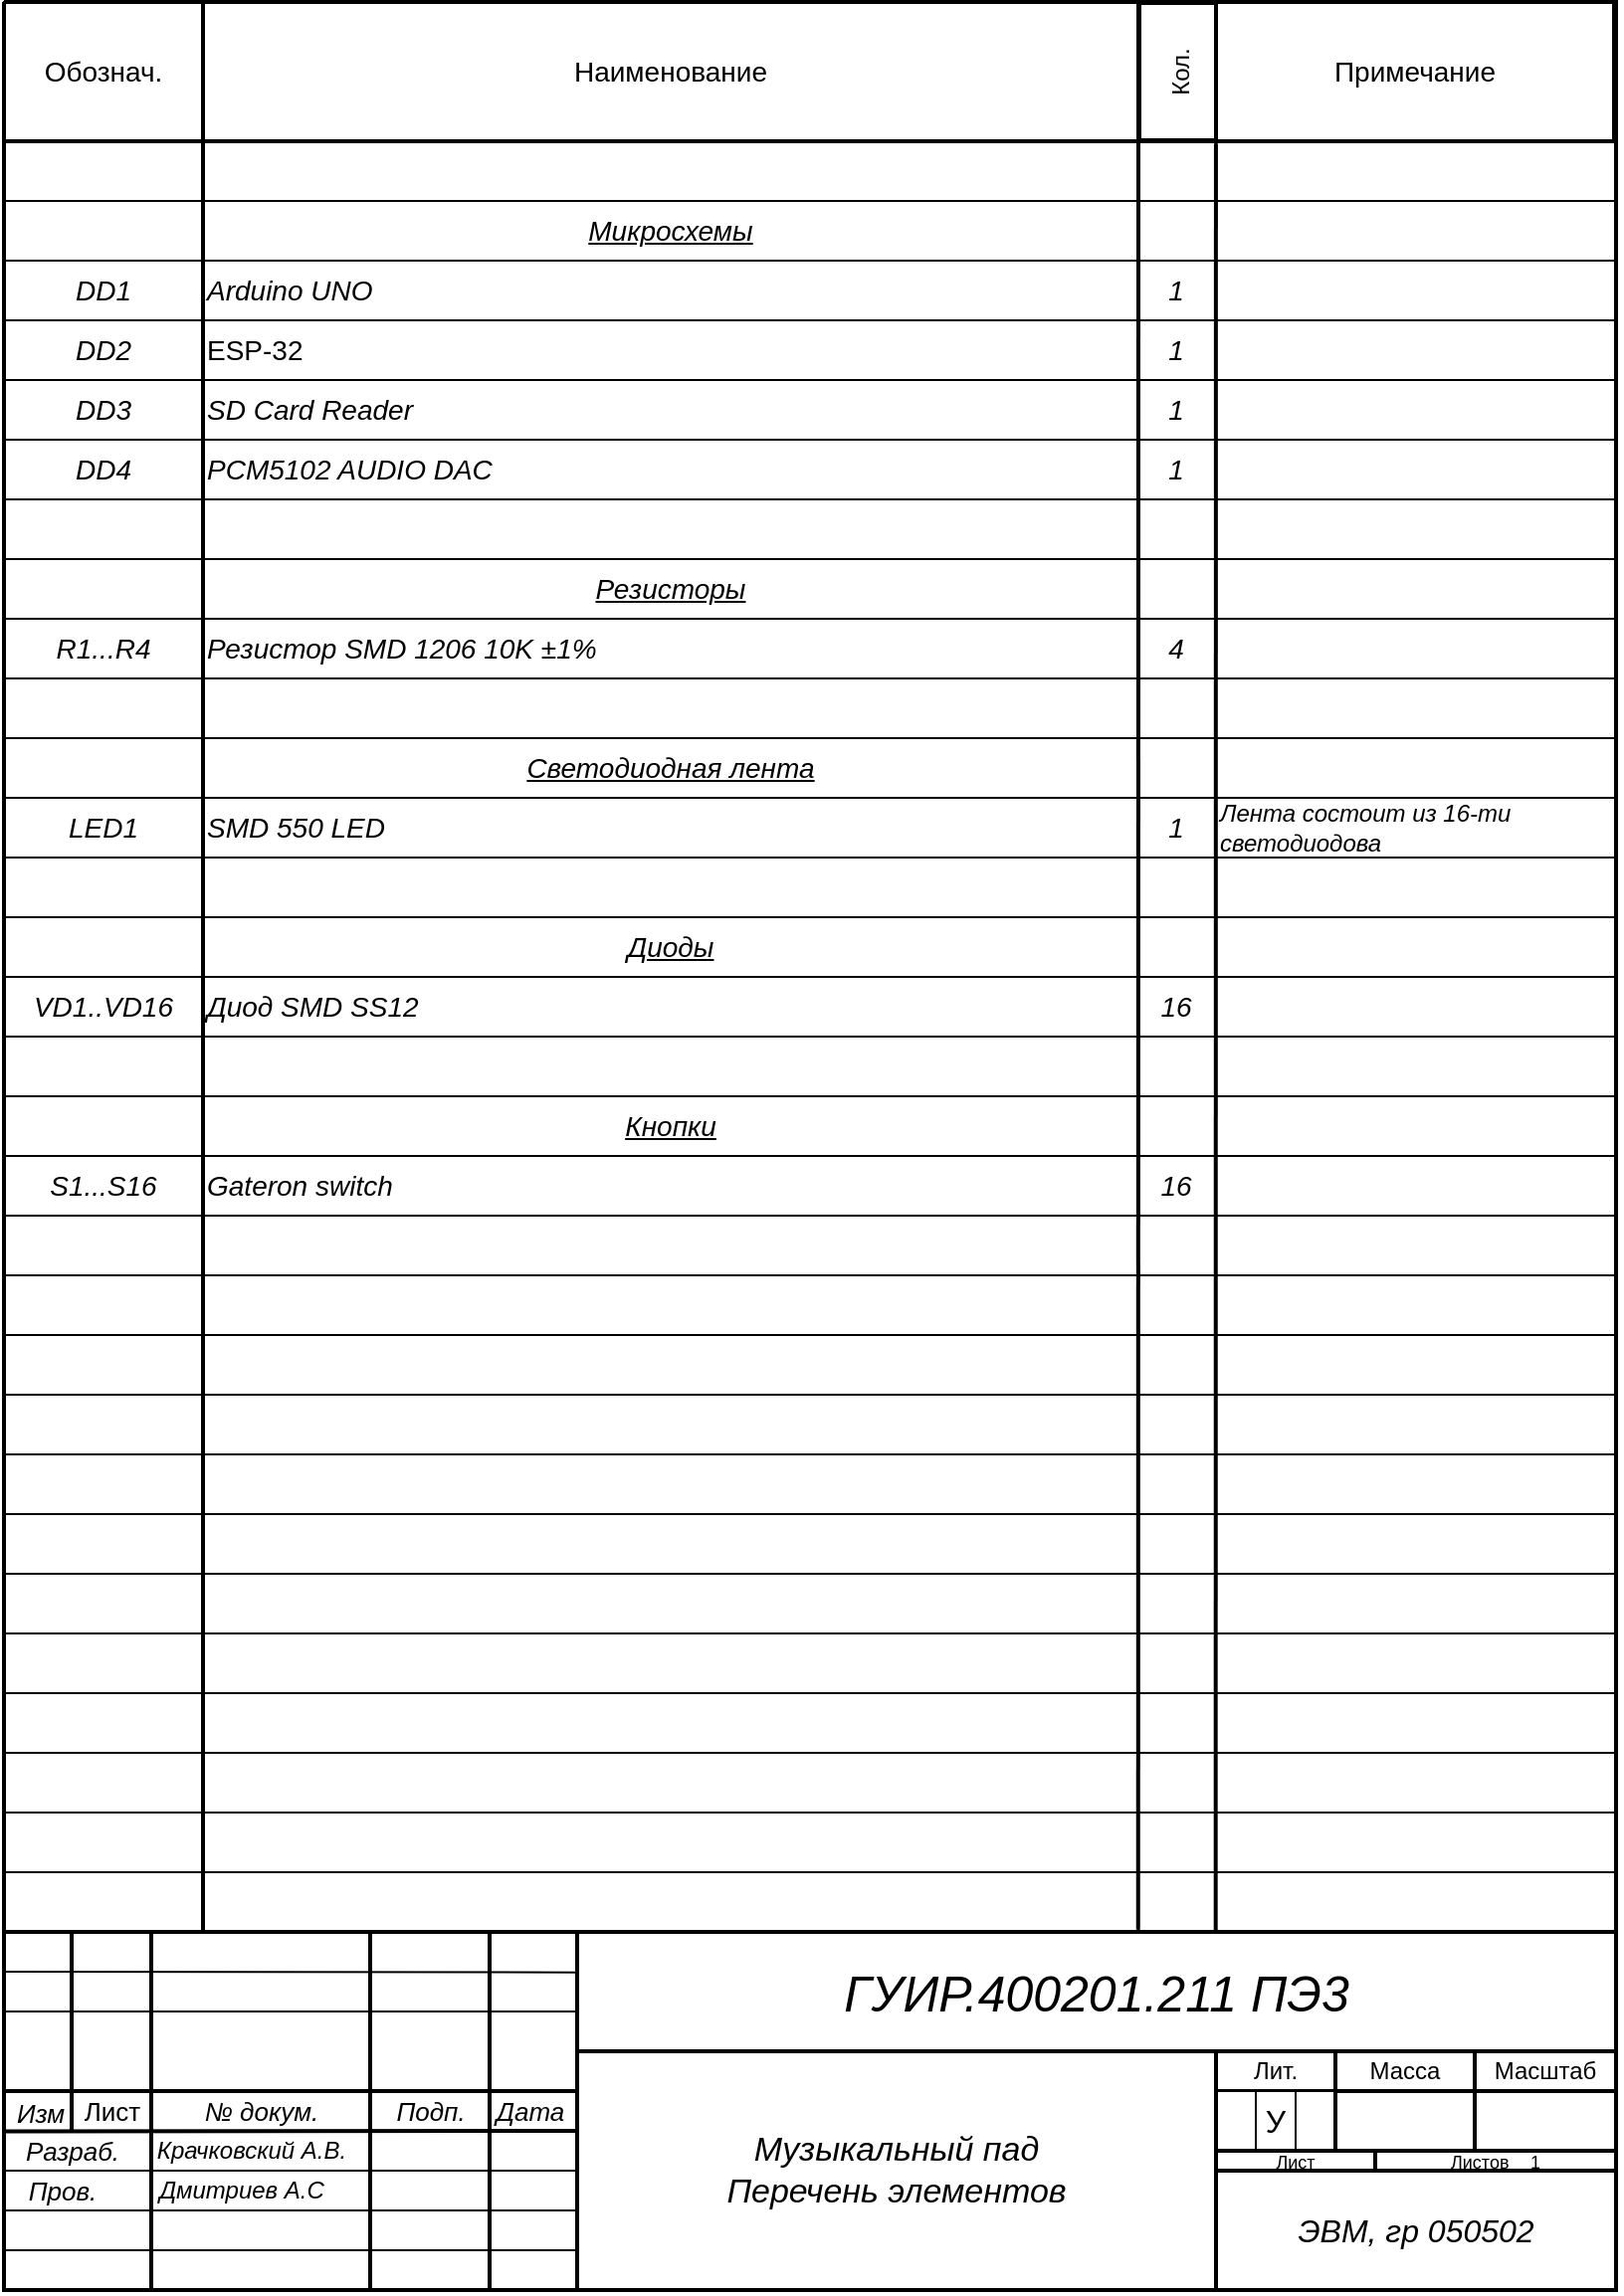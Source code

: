 <mxfile version="20.3.0" type="device"><diagram id="4IPfK4ljeDuVF1AkYcaU" name="Page-1"><mxGraphModel dx="981" dy="624" grid="1" gridSize="10" guides="1" tooltips="1" connect="1" arrows="1" fold="1" page="1" pageScale="1" pageWidth="827" pageHeight="1169" math="0" shadow="0"><root><mxCell id="0"/><mxCell id="1" parent="0"/><mxCell id="5FfaKmBfIs7Z0b6nnjuO-111" value="" style="rounded=0;whiteSpace=wrap;html=1;strokeWidth=1;" parent="1" vertex="1"><mxGeometry x="619" y="80" width="201" height="30" as="geometry"/></mxCell><mxCell id="5FfaKmBfIs7Z0b6nnjuO-112" value="" style="rounded=0;whiteSpace=wrap;html=1;strokeWidth=1;" parent="1" vertex="1"><mxGeometry x="619" y="110" width="201" height="30" as="geometry"/></mxCell><mxCell id="5FfaKmBfIs7Z0b6nnjuO-113" value="" style="rounded=0;whiteSpace=wrap;html=1;strokeWidth=1;" parent="1" vertex="1"><mxGeometry x="619" y="140" width="201" height="30" as="geometry"/></mxCell><mxCell id="5FfaKmBfIs7Z0b6nnjuO-114" value="" style="rounded=0;whiteSpace=wrap;html=1;strokeWidth=1;" parent="1" vertex="1"><mxGeometry x="619" y="170" width="201" height="30" as="geometry"/></mxCell><mxCell id="5FfaKmBfIs7Z0b6nnjuO-115" value="" style="rounded=0;whiteSpace=wrap;html=1;strokeWidth=1;" parent="1" vertex="1"><mxGeometry x="619" y="200" width="201" height="30" as="geometry"/></mxCell><mxCell id="5FfaKmBfIs7Z0b6nnjuO-116" value="" style="rounded=0;whiteSpace=wrap;html=1;strokeWidth=1;" parent="1" vertex="1"><mxGeometry x="619" y="230" width="201" height="30" as="geometry"/></mxCell><mxCell id="5FfaKmBfIs7Z0b6nnjuO-117" value="" style="rounded=0;whiteSpace=wrap;html=1;strokeWidth=1;" parent="1" vertex="1"><mxGeometry x="619" y="260" width="201" height="30" as="geometry"/></mxCell><mxCell id="5FfaKmBfIs7Z0b6nnjuO-118" value="" style="rounded=0;whiteSpace=wrap;html=1;strokeWidth=1;" parent="1" vertex="1"><mxGeometry x="619" y="290" width="201" height="30" as="geometry"/></mxCell><mxCell id="5FfaKmBfIs7Z0b6nnjuO-119" value="" style="rounded=0;whiteSpace=wrap;html=1;strokeWidth=1;" parent="1" vertex="1"><mxGeometry x="619" y="320" width="201" height="30" as="geometry"/></mxCell><mxCell id="5FfaKmBfIs7Z0b6nnjuO-120" value="" style="rounded=0;whiteSpace=wrap;html=1;strokeWidth=1;" parent="1" vertex="1"><mxGeometry x="619" y="350" width="201" height="30" as="geometry"/></mxCell><mxCell id="5FfaKmBfIs7Z0b6nnjuO-121" value="" style="rounded=0;whiteSpace=wrap;html=1;strokeWidth=1;" parent="1" vertex="1"><mxGeometry x="619" y="380" width="201" height="30" as="geometry"/></mxCell><mxCell id="5FfaKmBfIs7Z0b6nnjuO-122" value="&lt;i&gt;Лента состоит из 16-ти светодиодова&lt;/i&gt;" style="rounded=0;whiteSpace=wrap;html=1;strokeWidth=1;align=left;" parent="1" vertex="1"><mxGeometry x="619" y="410" width="201" height="30" as="geometry"/></mxCell><mxCell id="5FfaKmBfIs7Z0b6nnjuO-123" value="" style="rounded=0;whiteSpace=wrap;html=1;strokeWidth=1;" parent="1" vertex="1"><mxGeometry x="619" y="440" width="201" height="30" as="geometry"/></mxCell><mxCell id="5FfaKmBfIs7Z0b6nnjuO-124" value="" style="rounded=0;whiteSpace=wrap;html=1;strokeWidth=1;" parent="1" vertex="1"><mxGeometry x="619" y="470" width="201" height="30" as="geometry"/></mxCell><mxCell id="5FfaKmBfIs7Z0b6nnjuO-125" value="" style="rounded=0;whiteSpace=wrap;html=1;strokeWidth=1;align=left;" parent="1" vertex="1"><mxGeometry x="619" y="500" width="201" height="30" as="geometry"/></mxCell><mxCell id="5FfaKmBfIs7Z0b6nnjuO-126" value="" style="rounded=0;whiteSpace=wrap;html=1;strokeWidth=1;" parent="1" vertex="1"><mxGeometry x="619" y="530" width="201" height="30" as="geometry"/></mxCell><mxCell id="5FfaKmBfIs7Z0b6nnjuO-127" value="" style="rounded=0;whiteSpace=wrap;html=1;strokeWidth=1;" parent="1" vertex="1"><mxGeometry x="619" y="560" width="201" height="30" as="geometry"/></mxCell><mxCell id="5FfaKmBfIs7Z0b6nnjuO-128" value="" style="rounded=0;whiteSpace=wrap;html=1;strokeWidth=1;" parent="1" vertex="1"><mxGeometry x="619" y="590" width="201" height="30" as="geometry"/></mxCell><mxCell id="5FfaKmBfIs7Z0b6nnjuO-129" value="" style="rounded=0;whiteSpace=wrap;html=1;strokeWidth=1;" parent="1" vertex="1"><mxGeometry x="619" y="620" width="201" height="30" as="geometry"/></mxCell><mxCell id="5FfaKmBfIs7Z0b6nnjuO-130" value="" style="rounded=0;whiteSpace=wrap;html=1;strokeWidth=1;" parent="1" vertex="1"><mxGeometry x="619" y="650" width="201" height="30" as="geometry"/></mxCell><mxCell id="5FfaKmBfIs7Z0b6nnjuO-131" value="" style="rounded=0;whiteSpace=wrap;html=1;strokeWidth=1;" parent="1" vertex="1"><mxGeometry x="619" y="680" width="201" height="30" as="geometry"/></mxCell><mxCell id="5FfaKmBfIs7Z0b6nnjuO-132" value="" style="rounded=0;whiteSpace=wrap;html=1;strokeWidth=1;" parent="1" vertex="1"><mxGeometry x="619" y="710" width="201" height="30" as="geometry"/></mxCell><mxCell id="5FfaKmBfIs7Z0b6nnjuO-133" value="" style="rounded=0;whiteSpace=wrap;html=1;strokeWidth=1;" parent="1" vertex="1"><mxGeometry x="619" y="740" width="201" height="30" as="geometry"/></mxCell><mxCell id="5FfaKmBfIs7Z0b6nnjuO-134" value="" style="rounded=0;whiteSpace=wrap;html=1;strokeWidth=1;" parent="1" vertex="1"><mxGeometry x="619" y="770" width="201" height="30" as="geometry"/></mxCell><mxCell id="5FfaKmBfIs7Z0b6nnjuO-135" value="" style="rounded=0;whiteSpace=wrap;html=1;strokeWidth=1;" parent="1" vertex="1"><mxGeometry x="619" y="800" width="201" height="30" as="geometry"/></mxCell><mxCell id="5FfaKmBfIs7Z0b6nnjuO-136" value="" style="rounded=0;whiteSpace=wrap;html=1;strokeWidth=1;" parent="1" vertex="1"><mxGeometry x="619" y="830" width="201" height="30" as="geometry"/></mxCell><mxCell id="5FfaKmBfIs7Z0b6nnjuO-137" value="" style="rounded=0;whiteSpace=wrap;html=1;strokeWidth=1;" parent="1" vertex="1"><mxGeometry x="619" y="860" width="201" height="30" as="geometry"/></mxCell><mxCell id="5FfaKmBfIs7Z0b6nnjuO-138" value="" style="rounded=0;whiteSpace=wrap;html=1;strokeWidth=1;" parent="1" vertex="1"><mxGeometry x="619" y="890" width="201" height="30" as="geometry"/></mxCell><mxCell id="5FfaKmBfIs7Z0b6nnjuO-139" value="" style="rounded=0;whiteSpace=wrap;html=1;strokeWidth=1;" parent="1" vertex="1"><mxGeometry x="619" y="920" width="201" height="30" as="geometry"/></mxCell><mxCell id="5FfaKmBfIs7Z0b6nnjuO-140" value="" style="rounded=0;whiteSpace=wrap;html=1;strokeWidth=1;" parent="1" vertex="1"><mxGeometry x="619" y="950" width="201" height="30" as="geometry"/></mxCell><mxCell id="5FfaKmBfIs7Z0b6nnjuO-85" value="" style="rounded=0;whiteSpace=wrap;html=1;strokeWidth=1;" parent="1" vertex="1"><mxGeometry x="579" y="290" width="40" height="30" as="geometry"/></mxCell><mxCell id="5FfaKmBfIs7Z0b6nnjuO-86" value="" style="rounded=0;whiteSpace=wrap;html=1;strokeWidth=1;" parent="1" vertex="1"><mxGeometry x="579" y="260" width="40" height="30" as="geometry"/></mxCell><mxCell id="5FfaKmBfIs7Z0b6nnjuO-87" value="&lt;font style=&quot;font-size: 14px;&quot;&gt;&lt;i&gt;1&lt;/i&gt;&lt;/font&gt;" style="rounded=0;whiteSpace=wrap;html=1;strokeWidth=1;" parent="1" vertex="1"><mxGeometry x="579" y="230" width="40" height="30" as="geometry"/></mxCell><mxCell id="5FfaKmBfIs7Z0b6nnjuO-88" value="&lt;font style=&quot;font-size: 14px;&quot;&gt;&lt;i&gt;1&lt;/i&gt;&lt;/font&gt;" style="rounded=0;whiteSpace=wrap;html=1;strokeWidth=1;" parent="1" vertex="1"><mxGeometry x="579" y="200" width="40" height="30" as="geometry"/></mxCell><mxCell id="5FfaKmBfIs7Z0b6nnjuO-89" value="&lt;font style=&quot;font-size: 14px;&quot;&gt;&lt;i&gt;1&lt;/i&gt;&lt;/font&gt;" style="rounded=0;whiteSpace=wrap;html=1;strokeWidth=1;" parent="1" vertex="1"><mxGeometry x="579" y="410" width="40" height="30" as="geometry"/></mxCell><mxCell id="5FfaKmBfIs7Z0b6nnjuO-90" value="" style="rounded=0;whiteSpace=wrap;html=1;strokeWidth=1;" parent="1" vertex="1"><mxGeometry x="579" y="380" width="40" height="30" as="geometry"/></mxCell><mxCell id="5FfaKmBfIs7Z0b6nnjuO-91" value="" style="rounded=0;whiteSpace=wrap;html=1;strokeWidth=1;" parent="1" vertex="1"><mxGeometry x="579" y="350" width="40" height="30" as="geometry"/></mxCell><mxCell id="5FfaKmBfIs7Z0b6nnjuO-92" value="&lt;font style=&quot;font-size: 14px;&quot;&gt;&lt;i&gt;4&lt;/i&gt;&lt;/font&gt;" style="rounded=0;whiteSpace=wrap;html=1;strokeWidth=1;" parent="1" vertex="1"><mxGeometry x="579" y="320" width="40" height="30" as="geometry"/></mxCell><mxCell id="5FfaKmBfIs7Z0b6nnjuO-93" value="" style="rounded=0;whiteSpace=wrap;html=1;strokeWidth=1;" parent="1" vertex="1"><mxGeometry x="579" y="530" width="40" height="30" as="geometry"/></mxCell><mxCell id="5FfaKmBfIs7Z0b6nnjuO-94" value="&lt;font style=&quot;font-size: 14px;&quot;&gt;&lt;i&gt;16&lt;/i&gt;&lt;/font&gt;" style="rounded=0;whiteSpace=wrap;html=1;strokeWidth=1;" parent="1" vertex="1"><mxGeometry x="579" y="500" width="40" height="30" as="geometry"/></mxCell><mxCell id="5FfaKmBfIs7Z0b6nnjuO-95" value="" style="rounded=0;whiteSpace=wrap;html=1;strokeWidth=1;" parent="1" vertex="1"><mxGeometry x="579" y="470" width="40" height="30" as="geometry"/></mxCell><mxCell id="5FfaKmBfIs7Z0b6nnjuO-96" value="" style="rounded=0;whiteSpace=wrap;html=1;strokeWidth=1;" parent="1" vertex="1"><mxGeometry x="579" y="440" width="40" height="30" as="geometry"/></mxCell><mxCell id="5FfaKmBfIs7Z0b6nnjuO-97" value="" style="rounded=0;whiteSpace=wrap;html=1;strokeWidth=1;" parent="1" vertex="1"><mxGeometry x="579" y="650" width="40" height="30" as="geometry"/></mxCell><mxCell id="5FfaKmBfIs7Z0b6nnjuO-98" value="" style="rounded=0;whiteSpace=wrap;html=1;strokeWidth=1;" parent="1" vertex="1"><mxGeometry x="579" y="620" width="40" height="30" as="geometry"/></mxCell><mxCell id="5FfaKmBfIs7Z0b6nnjuO-99" value="&lt;font style=&quot;font-size: 14px;&quot;&gt;&lt;i&gt;16&lt;/i&gt;&lt;/font&gt;" style="rounded=0;whiteSpace=wrap;html=1;strokeWidth=1;" parent="1" vertex="1"><mxGeometry x="579" y="590" width="40" height="30" as="geometry"/></mxCell><mxCell id="5FfaKmBfIs7Z0b6nnjuO-100" value="" style="rounded=0;whiteSpace=wrap;html=1;strokeWidth=1;" parent="1" vertex="1"><mxGeometry x="579" y="560" width="40" height="30" as="geometry"/></mxCell><mxCell id="5FfaKmBfIs7Z0b6nnjuO-101" value="" style="rounded=0;whiteSpace=wrap;html=1;strokeWidth=1;" parent="1" vertex="1"><mxGeometry x="579" y="710" width="40" height="30" as="geometry"/></mxCell><mxCell id="5FfaKmBfIs7Z0b6nnjuO-102" value="" style="rounded=0;whiteSpace=wrap;html=1;strokeWidth=1;" parent="1" vertex="1"><mxGeometry x="579" y="680" width="40" height="30" as="geometry"/></mxCell><mxCell id="5FfaKmBfIs7Z0b6nnjuO-103" value="" style="rounded=0;whiteSpace=wrap;html=1;strokeWidth=1;" parent="1" vertex="1"><mxGeometry x="579" y="830" width="40" height="30" as="geometry"/></mxCell><mxCell id="5FfaKmBfIs7Z0b6nnjuO-104" value="" style="rounded=0;whiteSpace=wrap;html=1;strokeWidth=1;" parent="1" vertex="1"><mxGeometry x="579" y="800" width="40" height="30" as="geometry"/></mxCell><mxCell id="5FfaKmBfIs7Z0b6nnjuO-105" value="" style="rounded=0;whiteSpace=wrap;html=1;strokeWidth=1;" parent="1" vertex="1"><mxGeometry x="579" y="770" width="40" height="30" as="geometry"/></mxCell><mxCell id="5FfaKmBfIs7Z0b6nnjuO-106" value="" style="rounded=0;whiteSpace=wrap;html=1;strokeWidth=1;" parent="1" vertex="1"><mxGeometry x="579" y="740" width="40" height="30" as="geometry"/></mxCell><mxCell id="5FfaKmBfIs7Z0b6nnjuO-107" value="" style="rounded=0;whiteSpace=wrap;html=1;strokeWidth=1;" parent="1" vertex="1"><mxGeometry x="579" y="920" width="40" height="30" as="geometry"/></mxCell><mxCell id="5FfaKmBfIs7Z0b6nnjuO-108" value="" style="rounded=0;whiteSpace=wrap;html=1;strokeWidth=1;" parent="1" vertex="1"><mxGeometry x="579" y="890" width="40" height="30" as="geometry"/></mxCell><mxCell id="5FfaKmBfIs7Z0b6nnjuO-109" value="" style="rounded=0;whiteSpace=wrap;html=1;strokeWidth=1;" parent="1" vertex="1"><mxGeometry x="579" y="860" width="40" height="30" as="geometry"/></mxCell><mxCell id="5FfaKmBfIs7Z0b6nnjuO-110" value="" style="rounded=0;whiteSpace=wrap;html=1;strokeWidth=1;" parent="1" vertex="1"><mxGeometry x="579" y="950" width="40" height="30" as="geometry"/></mxCell><mxCell id="5FfaKmBfIs7Z0b6nnjuO-83" value="&lt;font style=&quot;font-size: 14px;&quot;&gt;&lt;i&gt;1&lt;/i&gt;&lt;/font&gt;" style="rounded=0;whiteSpace=wrap;html=1;strokeWidth=1;" parent="1" vertex="1"><mxGeometry x="579" y="170" width="40" height="30" as="geometry"/></mxCell><mxCell id="5FfaKmBfIs7Z0b6nnjuO-84" value="&lt;font style=&quot;font-size: 14px;&quot;&gt;&lt;i&gt;1&lt;/i&gt;&lt;/font&gt;" style="rounded=0;whiteSpace=wrap;html=1;strokeWidth=1;" parent="1" vertex="1"><mxGeometry x="579" y="140" width="40" height="30" as="geometry"/></mxCell><mxCell id="5FfaKmBfIs7Z0b6nnjuO-82" value="" style="rounded=0;whiteSpace=wrap;html=1;strokeWidth=1;" parent="1" vertex="1"><mxGeometry x="579" y="110" width="40" height="30" as="geometry"/></mxCell><mxCell id="5FfaKmBfIs7Z0b6nnjuO-81" value="" style="rounded=0;whiteSpace=wrap;html=1;strokeWidth=1;" parent="1" vertex="1"><mxGeometry x="579" y="80" width="40" height="30" as="geometry"/></mxCell><mxCell id="5FfaKmBfIs7Z0b6nnjuO-39" value="" style="rounded=0;whiteSpace=wrap;html=1;strokeWidth=1;" parent="1" vertex="1"><mxGeometry x="110" y="80" width="470" height="30" as="geometry"/></mxCell><mxCell id="5FfaKmBfIs7Z0b6nnjuO-40" value="&lt;i&gt;&lt;font style=&quot;font-size: 14px;&quot;&gt;&lt;u style=&quot;&quot;&gt;Микросхемы&lt;/u&gt;&lt;/font&gt;&lt;/i&gt;" style="rounded=0;whiteSpace=wrap;html=1;strokeWidth=1;" parent="1" vertex="1"><mxGeometry x="110" y="110" width="470" height="30" as="geometry"/></mxCell><mxCell id="5FfaKmBfIs7Z0b6nnjuO-41" value="&lt;font style=&quot;font-size: 14px;&quot;&gt;&lt;i&gt;Arduino UNO&lt;/i&gt;&lt;/font&gt;" style="rounded=0;whiteSpace=wrap;html=1;strokeWidth=1;align=left;" parent="1" vertex="1"><mxGeometry x="110" y="140" width="470" height="30" as="geometry"/></mxCell><mxCell id="5FfaKmBfIs7Z0b6nnjuO-42" value="&lt;font style=&quot;font-size: 14px;&quot;&gt;ESP-32&lt;/font&gt;" style="rounded=0;whiteSpace=wrap;html=1;strokeWidth=1;align=left;" parent="1" vertex="1"><mxGeometry x="110" y="170" width="470" height="30" as="geometry"/></mxCell><mxCell id="5FfaKmBfIs7Z0b6nnjuO-43" value="&lt;font style=&quot;font-size: 14px;&quot;&gt;&lt;i&gt;SD Card Reader&lt;/i&gt;&lt;/font&gt;" style="rounded=0;whiteSpace=wrap;html=1;strokeWidth=1;align=left;" parent="1" vertex="1"><mxGeometry x="110" y="200" width="470" height="30" as="geometry"/></mxCell><mxCell id="5FfaKmBfIs7Z0b6nnjuO-44" value="&lt;font style=&quot;font-size: 14px;&quot;&gt;&lt;i&gt;PCM5102 AUDIO DAC&lt;/i&gt;&lt;/font&gt;" style="rounded=0;whiteSpace=wrap;html=1;strokeWidth=1;align=left;" parent="1" vertex="1"><mxGeometry x="110" y="230" width="470" height="30" as="geometry"/></mxCell><mxCell id="5FfaKmBfIs7Z0b6nnjuO-45" value="" style="rounded=0;whiteSpace=wrap;html=1;strokeWidth=1;" parent="1" vertex="1"><mxGeometry x="110" y="260" width="470" height="30" as="geometry"/></mxCell><mxCell id="5FfaKmBfIs7Z0b6nnjuO-46" value="&lt;font style=&quot;font-size: 14px;&quot;&gt;&lt;u&gt;&lt;i&gt;Резисторы&lt;/i&gt;&lt;/u&gt;&lt;/font&gt;" style="rounded=0;whiteSpace=wrap;html=1;strokeWidth=1;" parent="1" vertex="1"><mxGeometry x="110" y="290" width="470" height="30" as="geometry"/></mxCell><mxCell id="5FfaKmBfIs7Z0b6nnjuO-47" value="&lt;font style=&quot;font-size: 14px;&quot;&gt;&lt;i&gt;Резистор SMD 1206 10K ±1%&lt;/i&gt;&lt;/font&gt;" style="rounded=0;whiteSpace=wrap;html=1;strokeWidth=1;align=left;" parent="1" vertex="1"><mxGeometry x="110" y="320" width="470" height="30" as="geometry"/></mxCell><mxCell id="5FfaKmBfIs7Z0b6nnjuO-48" value="" style="rounded=0;whiteSpace=wrap;html=1;strokeWidth=1;" parent="1" vertex="1"><mxGeometry x="110" y="350" width="470" height="30" as="geometry"/></mxCell><mxCell id="5FfaKmBfIs7Z0b6nnjuO-49" value="&lt;font style=&quot;font-size: 14px;&quot;&gt;&lt;u&gt;&lt;i&gt;Светодиодная лента&lt;/i&gt;&lt;/u&gt;&lt;/font&gt;" style="rounded=0;whiteSpace=wrap;html=1;strokeWidth=1;" parent="1" vertex="1"><mxGeometry x="110" y="380" width="470" height="30" as="geometry"/></mxCell><mxCell id="5FfaKmBfIs7Z0b6nnjuO-50" value="&lt;span style=&quot;font-size: 14px;&quot;&gt;&lt;i&gt;SMD 550 LED&lt;/i&gt;&lt;/span&gt;" style="rounded=0;whiteSpace=wrap;html=1;strokeWidth=1;align=left;" parent="1" vertex="1"><mxGeometry x="110" y="410" width="470" height="30" as="geometry"/></mxCell><mxCell id="5FfaKmBfIs7Z0b6nnjuO-51" value="" style="rounded=0;whiteSpace=wrap;html=1;strokeWidth=1;" parent="1" vertex="1"><mxGeometry x="110" y="440" width="470" height="30" as="geometry"/></mxCell><mxCell id="5FfaKmBfIs7Z0b6nnjuO-52" value="&lt;i&gt;&lt;font style=&quot;font-size: 14px;&quot;&gt;&lt;u&gt;Диоды&lt;/u&gt;&lt;/font&gt;&lt;/i&gt;" style="rounded=0;whiteSpace=wrap;html=1;strokeWidth=1;" parent="1" vertex="1"><mxGeometry x="110" y="470" width="470" height="30" as="geometry"/></mxCell><mxCell id="5FfaKmBfIs7Z0b6nnjuO-53" value="&lt;font style=&quot;font-size: 14px;&quot;&gt;&lt;i&gt;Диод SMD SS12&amp;nbsp;&lt;/i&gt;&lt;/font&gt;" style="rounded=0;whiteSpace=wrap;html=1;strokeWidth=1;align=left;" parent="1" vertex="1"><mxGeometry x="110" y="500" width="470" height="30" as="geometry"/></mxCell><mxCell id="5FfaKmBfIs7Z0b6nnjuO-54" value="" style="rounded=0;whiteSpace=wrap;html=1;strokeWidth=1;" parent="1" vertex="1"><mxGeometry x="110" y="530" width="470" height="30" as="geometry"/></mxCell><mxCell id="5FfaKmBfIs7Z0b6nnjuO-55" value="&lt;i&gt;&lt;u&gt;&lt;font style=&quot;font-size: 14px;&quot;&gt;Кнопки&lt;/font&gt;&lt;/u&gt;&lt;/i&gt;" style="rounded=0;whiteSpace=wrap;html=1;strokeWidth=1;" parent="1" vertex="1"><mxGeometry x="110" y="560" width="470" height="30" as="geometry"/></mxCell><mxCell id="5FfaKmBfIs7Z0b6nnjuO-56" value="&lt;i&gt;&lt;font style=&quot;font-size: 14px;&quot;&gt;Gateron switch&lt;/font&gt;&lt;/i&gt;" style="rounded=0;whiteSpace=wrap;html=1;strokeWidth=1;align=left;" parent="1" vertex="1"><mxGeometry x="110" y="590" width="470" height="30" as="geometry"/></mxCell><mxCell id="5FfaKmBfIs7Z0b6nnjuO-57" value="" style="rounded=0;whiteSpace=wrap;html=1;strokeWidth=1;" parent="1" vertex="1"><mxGeometry x="110" y="620" width="470" height="30" as="geometry"/></mxCell><mxCell id="5FfaKmBfIs7Z0b6nnjuO-58" value="" style="rounded=0;whiteSpace=wrap;html=1;strokeWidth=1;" parent="1" vertex="1"><mxGeometry x="110" y="650" width="470" height="30" as="geometry"/></mxCell><mxCell id="5FfaKmBfIs7Z0b6nnjuO-59" value="" style="rounded=0;whiteSpace=wrap;html=1;strokeWidth=1;" parent="1" vertex="1"><mxGeometry x="110" y="680" width="470" height="30" as="geometry"/></mxCell><mxCell id="5FfaKmBfIs7Z0b6nnjuO-60" value="" style="rounded=0;whiteSpace=wrap;html=1;strokeWidth=1;" parent="1" vertex="1"><mxGeometry x="110" y="710" width="470" height="30" as="geometry"/></mxCell><mxCell id="5FfaKmBfIs7Z0b6nnjuO-61" value="" style="rounded=0;whiteSpace=wrap;html=1;strokeWidth=1;" parent="1" vertex="1"><mxGeometry x="110" y="740" width="470" height="30" as="geometry"/></mxCell><mxCell id="5FfaKmBfIs7Z0b6nnjuO-62" value="" style="rounded=0;whiteSpace=wrap;html=1;strokeWidth=1;" parent="1" vertex="1"><mxGeometry x="110" y="770" width="470" height="30" as="geometry"/></mxCell><mxCell id="5FfaKmBfIs7Z0b6nnjuO-63" value="" style="rounded=0;whiteSpace=wrap;html=1;strokeWidth=1;" parent="1" vertex="1"><mxGeometry x="110" y="800" width="470" height="30" as="geometry"/></mxCell><mxCell id="5FfaKmBfIs7Z0b6nnjuO-64" value="" style="rounded=0;whiteSpace=wrap;html=1;strokeWidth=1;" parent="1" vertex="1"><mxGeometry x="110" y="830" width="470" height="30" as="geometry"/></mxCell><mxCell id="5FfaKmBfIs7Z0b6nnjuO-65" value="" style="rounded=0;whiteSpace=wrap;html=1;strokeWidth=1;" parent="1" vertex="1"><mxGeometry x="110" y="860" width="470" height="30" as="geometry"/></mxCell><mxCell id="5FfaKmBfIs7Z0b6nnjuO-66" value="" style="rounded=0;whiteSpace=wrap;html=1;strokeWidth=1;" parent="1" vertex="1"><mxGeometry x="110" y="890" width="470" height="30" as="geometry"/></mxCell><mxCell id="5FfaKmBfIs7Z0b6nnjuO-67" value="" style="rounded=0;whiteSpace=wrap;html=1;strokeWidth=1;" parent="1" vertex="1"><mxGeometry x="110" y="920" width="470" height="30" as="geometry"/></mxCell><mxCell id="5FfaKmBfIs7Z0b6nnjuO-68" value="" style="rounded=0;whiteSpace=wrap;html=1;strokeWidth=1;" parent="1" vertex="1"><mxGeometry x="110" y="950" width="470" height="30" as="geometry"/></mxCell><mxCell id="5FfaKmBfIs7Z0b6nnjuO-2" value="&lt;font style=&quot;font-size: 14px;&quot;&gt;Обознач.&lt;br&gt;&lt;/font&gt;" style="rounded=0;whiteSpace=wrap;html=1;strokeWidth=1;" parent="1" vertex="1"><mxGeometry x="10" y="10" width="100" height="70" as="geometry"/></mxCell><mxCell id="5FfaKmBfIs7Z0b6nnjuO-3" value="" style="rounded=0;whiteSpace=wrap;html=1;strokeWidth=1;" parent="1" vertex="1"><mxGeometry x="10" y="920" width="100" height="30" as="geometry"/></mxCell><mxCell id="5FfaKmBfIs7Z0b6nnjuO-4" value="" style="rounded=0;whiteSpace=wrap;html=1;strokeWidth=1;" parent="1" vertex="1"><mxGeometry x="10" y="890" width="100" height="30" as="geometry"/></mxCell><mxCell id="5FfaKmBfIs7Z0b6nnjuO-5" value="" style="rounded=0;whiteSpace=wrap;html=1;strokeWidth=1;" parent="1" vertex="1"><mxGeometry x="10" y="860" width="100" height="30" as="geometry"/></mxCell><mxCell id="5FfaKmBfIs7Z0b6nnjuO-6" value="" style="rounded=0;whiteSpace=wrap;html=1;strokeWidth=1;" parent="1" vertex="1"><mxGeometry x="10" y="830" width="100" height="30" as="geometry"/></mxCell><mxCell id="5FfaKmBfIs7Z0b6nnjuO-7" value="" style="rounded=0;whiteSpace=wrap;html=1;strokeWidth=1;" parent="1" vertex="1"><mxGeometry x="10" y="800" width="100" height="30" as="geometry"/></mxCell><mxCell id="5FfaKmBfIs7Z0b6nnjuO-8" value="" style="rounded=0;whiteSpace=wrap;html=1;strokeWidth=1;" parent="1" vertex="1"><mxGeometry x="10" y="770" width="100" height="30" as="geometry"/></mxCell><mxCell id="5FfaKmBfIs7Z0b6nnjuO-9" value="" style="rounded=0;whiteSpace=wrap;html=1;strokeWidth=1;" parent="1" vertex="1"><mxGeometry x="10" y="740" width="100" height="30" as="geometry"/></mxCell><mxCell id="5FfaKmBfIs7Z0b6nnjuO-10" value="" style="rounded=0;whiteSpace=wrap;html=1;strokeWidth=1;" parent="1" vertex="1"><mxGeometry x="10" y="710" width="100" height="30" as="geometry"/></mxCell><mxCell id="5FfaKmBfIs7Z0b6nnjuO-11" value="" style="rounded=0;whiteSpace=wrap;html=1;strokeWidth=1;" parent="1" vertex="1"><mxGeometry x="10" y="680" width="100" height="30" as="geometry"/></mxCell><mxCell id="5FfaKmBfIs7Z0b6nnjuO-12" value="" style="rounded=0;whiteSpace=wrap;html=1;strokeWidth=1;" parent="1" vertex="1"><mxGeometry x="10" y="650" width="100" height="30" as="geometry"/></mxCell><mxCell id="5FfaKmBfIs7Z0b6nnjuO-13" value="" style="rounded=0;whiteSpace=wrap;html=1;strokeWidth=1;" parent="1" vertex="1"><mxGeometry x="10" y="620" width="100" height="30" as="geometry"/></mxCell><mxCell id="5FfaKmBfIs7Z0b6nnjuO-14" value="&lt;font style=&quot;font-size: 14px;&quot;&gt;&lt;i&gt;S1...S16&lt;/i&gt;&lt;/font&gt;" style="rounded=0;whiteSpace=wrap;html=1;strokeWidth=1;" parent="1" vertex="1"><mxGeometry x="10" y="590" width="100" height="30" as="geometry"/></mxCell><mxCell id="5FfaKmBfIs7Z0b6nnjuO-15" value="" style="rounded=0;whiteSpace=wrap;html=1;strokeWidth=1;" parent="1" vertex="1"><mxGeometry x="10" y="560" width="100" height="30" as="geometry"/></mxCell><mxCell id="5FfaKmBfIs7Z0b6nnjuO-16" value="" style="rounded=0;whiteSpace=wrap;html=1;strokeWidth=1;" parent="1" vertex="1"><mxGeometry x="10" y="530" width="100" height="30" as="geometry"/></mxCell><mxCell id="5FfaKmBfIs7Z0b6nnjuO-17" value="&lt;span style=&quot;font-size: 14px;&quot;&gt;&lt;i&gt;VD1..VD16&lt;/i&gt;&lt;/span&gt;" style="rounded=0;whiteSpace=wrap;html=1;strokeWidth=1;" parent="1" vertex="1"><mxGeometry x="10" y="500" width="100" height="30" as="geometry"/></mxCell><mxCell id="5FfaKmBfIs7Z0b6nnjuO-18" value="" style="rounded=0;whiteSpace=wrap;html=1;strokeWidth=1;" parent="1" vertex="1"><mxGeometry x="10" y="470" width="100" height="30" as="geometry"/></mxCell><mxCell id="5FfaKmBfIs7Z0b6nnjuO-19" value="" style="rounded=0;whiteSpace=wrap;html=1;strokeWidth=1;" parent="1" vertex="1"><mxGeometry x="10" y="440" width="100" height="30" as="geometry"/></mxCell><mxCell id="5FfaKmBfIs7Z0b6nnjuO-20" value="&lt;span style=&quot;font-size: 14px;&quot;&gt;&lt;i&gt;LED1&lt;/i&gt;&lt;/span&gt;" style="rounded=0;whiteSpace=wrap;html=1;strokeWidth=1;" parent="1" vertex="1"><mxGeometry x="10" y="410" width="100" height="30" as="geometry"/></mxCell><mxCell id="5FfaKmBfIs7Z0b6nnjuO-21" value="" style="rounded=0;whiteSpace=wrap;html=1;strokeWidth=1;" parent="1" vertex="1"><mxGeometry x="10" y="380" width="100" height="30" as="geometry"/></mxCell><mxCell id="5FfaKmBfIs7Z0b6nnjuO-22" value="" style="rounded=0;whiteSpace=wrap;html=1;strokeWidth=1;" parent="1" vertex="1"><mxGeometry x="10" y="350" width="100" height="30" as="geometry"/></mxCell><mxCell id="5FfaKmBfIs7Z0b6nnjuO-23" value="&lt;font style=&quot;font-size: 14px;&quot;&gt;&lt;i&gt;R1...R4&lt;/i&gt;&lt;/font&gt;" style="rounded=0;whiteSpace=wrap;html=1;strokeWidth=1;" parent="1" vertex="1"><mxGeometry x="10" y="320" width="100" height="30" as="geometry"/></mxCell><mxCell id="5FfaKmBfIs7Z0b6nnjuO-24" value="" style="rounded=0;whiteSpace=wrap;html=1;strokeWidth=1;" parent="1" vertex="1"><mxGeometry x="10" y="290" width="100" height="30" as="geometry"/></mxCell><mxCell id="5FfaKmBfIs7Z0b6nnjuO-25" value="" style="rounded=0;whiteSpace=wrap;html=1;strokeWidth=1;" parent="1" vertex="1"><mxGeometry x="10" y="260" width="100" height="30" as="geometry"/></mxCell><mxCell id="5FfaKmBfIs7Z0b6nnjuO-26" value="&lt;font style=&quot;font-size: 14px;&quot;&gt;&lt;i&gt;DD4&lt;/i&gt;&lt;/font&gt;" style="rounded=0;whiteSpace=wrap;html=1;strokeWidth=1;" parent="1" vertex="1"><mxGeometry x="10" y="230" width="100" height="30" as="geometry"/></mxCell><mxCell id="5FfaKmBfIs7Z0b6nnjuO-27" value="&lt;font style=&quot;font-size: 14px;&quot;&gt;&lt;i&gt;DD3&lt;/i&gt;&lt;/font&gt;" style="rounded=0;whiteSpace=wrap;html=1;strokeWidth=1;" parent="1" vertex="1"><mxGeometry x="10" y="200" width="100" height="30" as="geometry"/></mxCell><mxCell id="5FfaKmBfIs7Z0b6nnjuO-28" value="&lt;font style=&quot;font-size: 14px;&quot;&gt;&lt;i&gt;DD2&lt;/i&gt;&lt;/font&gt;" style="rounded=0;whiteSpace=wrap;html=1;strokeWidth=1;" parent="1" vertex="1"><mxGeometry x="10" y="170" width="100" height="30" as="geometry"/></mxCell><mxCell id="5FfaKmBfIs7Z0b6nnjuO-29" value="&lt;font style=&quot;font-size: 14px;&quot;&gt;&lt;i&gt;DD1&lt;/i&gt;&lt;/font&gt;" style="rounded=0;whiteSpace=wrap;html=1;strokeWidth=1;" parent="1" vertex="1"><mxGeometry x="10" y="140" width="100" height="30" as="geometry"/></mxCell><mxCell id="5FfaKmBfIs7Z0b6nnjuO-30" value="" style="rounded=0;whiteSpace=wrap;html=1;strokeWidth=1;" parent="1" vertex="1"><mxGeometry x="10" y="110" width="100" height="30" as="geometry"/></mxCell><mxCell id="5FfaKmBfIs7Z0b6nnjuO-31" value="" style="rounded=0;whiteSpace=wrap;html=1;strokeWidth=1;verticalAlign=middle;" parent="1" vertex="1"><mxGeometry x="10" y="80" width="100" height="30" as="geometry"/></mxCell><mxCell id="5FfaKmBfIs7Z0b6nnjuO-1" value="" style="rounded=0;whiteSpace=wrap;html=1;strokeWidth=1;" parent="1" vertex="1"><mxGeometry x="10" y="950" width="100" height="30" as="geometry"/></mxCell><mxCell id="0s-rXouSg3l5zf0m0G_P-2" value="&lt;i&gt;&lt;font style=&quot;font-size: 25px;&quot;&gt;ГУИР.400201.211 ПЭ3&lt;/font&gt;&lt;/i&gt;" style="rounded=0;whiteSpace=wrap;html=1;strokeWidth=2;" parent="1" vertex="1"><mxGeometry x="298" y="980" width="522" height="60" as="geometry"/></mxCell><mxCell id="0s-rXouSg3l5zf0m0G_P-3" value="Лит." style="rounded=0;whiteSpace=wrap;html=1;strokeWidth=2;" parent="1" vertex="1"><mxGeometry x="619" y="1040" width="60" height="20" as="geometry"/></mxCell><mxCell id="0s-rXouSg3l5zf0m0G_P-4" value="Масса" style="rounded=0;whiteSpace=wrap;html=1;strokeWidth=2;" parent="1" vertex="1"><mxGeometry x="679" y="1040" width="70" height="20" as="geometry"/></mxCell><mxCell id="0s-rXouSg3l5zf0m0G_P-5" value="Масштаб" style="rounded=0;whiteSpace=wrap;html=1;strokeWidth=2;" parent="1" vertex="1"><mxGeometry x="749" y="1040" width="71" height="20" as="geometry"/></mxCell><mxCell id="0s-rXouSg3l5zf0m0G_P-6" value="" style="rounded=0;whiteSpace=wrap;html=1;" parent="1" vertex="1"><mxGeometry x="619" y="1060" width="20" height="30" as="geometry"/></mxCell><mxCell id="0s-rXouSg3l5zf0m0G_P-7" value="&lt;font style=&quot;font-size: 16px;&quot;&gt;У&lt;/font&gt;" style="rounded=0;whiteSpace=wrap;html=1;" parent="1" vertex="1"><mxGeometry x="639" y="1060" width="20" height="30" as="geometry"/></mxCell><mxCell id="0s-rXouSg3l5zf0m0G_P-8" value="" style="rounded=0;whiteSpace=wrap;html=1;" parent="1" vertex="1"><mxGeometry x="659" y="1060" width="20" height="30" as="geometry"/></mxCell><mxCell id="0s-rXouSg3l5zf0m0G_P-9" value="" style="rounded=0;whiteSpace=wrap;html=1;strokeWidth=2;" parent="1" vertex="1"><mxGeometry x="679" y="1060" width="70" height="30" as="geometry"/></mxCell><mxCell id="0s-rXouSg3l5zf0m0G_P-10" value="" style="rounded=0;whiteSpace=wrap;html=1;strokeWidth=2;" parent="1" vertex="1"><mxGeometry x="749" y="1060" width="71" height="30" as="geometry"/></mxCell><mxCell id="0s-rXouSg3l5zf0m0G_P-11" value="&lt;font style=&quot;font-size: 9px;&quot;&gt;Лист&lt;/font&gt;" style="rounded=0;whiteSpace=wrap;html=1;strokeWidth=2;" parent="1" vertex="1"><mxGeometry x="619" y="1090" width="80" height="10" as="geometry"/></mxCell><mxCell id="0s-rXouSg3l5zf0m0G_P-12" value="&lt;font style=&quot;font-size: 9px;&quot;&gt;Листов&lt;span style=&quot;white-space: pre;&quot;&gt;&#9;&lt;/span&gt;1&lt;/font&gt;" style="rounded=0;whiteSpace=wrap;html=1;strokeWidth=2;" parent="1" vertex="1"><mxGeometry x="699" y="1090" width="121" height="10" as="geometry"/></mxCell><mxCell id="0s-rXouSg3l5zf0m0G_P-13" value="" style="endArrow=none;html=1;rounded=0;exitX=1;exitY=0;exitDx=0;exitDy=0;strokeWidth=2;" parent="1" edge="1"><mxGeometry width="50" height="50" relative="1" as="geometry"><mxPoint x="619" y="1100" as="sourcePoint"/><mxPoint x="619" y="1060" as="targetPoint"/></mxGeometry></mxCell><mxCell id="0s-rXouSg3l5zf0m0G_P-14" value="&lt;i&gt;ЭВМ, гр 050502&lt;/i&gt;" style="rounded=0;whiteSpace=wrap;html=1;fontSize=16;strokeWidth=2;" parent="1" vertex="1"><mxGeometry x="619" y="1100" width="201" height="60" as="geometry"/></mxCell><mxCell id="0s-rXouSg3l5zf0m0G_P-16" value="" style="endArrow=none;html=1;rounded=0;fontSize=16;strokeWidth=2;exitX=0;exitY=1;exitDx=0;exitDy=0;" parent="1" edge="1"><mxGeometry width="50" height="50" relative="1" as="geometry"><mxPoint x="10" y="1160" as="sourcePoint"/><mxPoint x="10" y="980" as="targetPoint"/></mxGeometry></mxCell><mxCell id="0s-rXouSg3l5zf0m0G_P-19" value="" style="endArrow=none;html=1;rounded=0;fontSize=16;strokeWidth=2;" parent="1" edge="1"><mxGeometry width="50" height="50" relative="1" as="geometry"><mxPoint x="254" y="1160" as="sourcePoint"/><mxPoint x="254" y="980" as="targetPoint"/></mxGeometry></mxCell><mxCell id="0s-rXouSg3l5zf0m0G_P-20" value="" style="endArrow=none;html=1;rounded=0;fontSize=16;strokeWidth=2;" parent="1" edge="1"><mxGeometry width="50" height="50" relative="1" as="geometry"><mxPoint x="194" y="1160" as="sourcePoint"/><mxPoint x="194" y="980" as="targetPoint"/></mxGeometry></mxCell><mxCell id="0s-rXouSg3l5zf0m0G_P-21" value="" style="endArrow=none;html=1;rounded=0;fontSize=16;strokeWidth=2;" parent="1" edge="1"><mxGeometry width="50" height="50" relative="1" as="geometry"><mxPoint x="44" y="1080" as="sourcePoint"/><mxPoint x="44" y="980" as="targetPoint"/></mxGeometry></mxCell><mxCell id="0s-rXouSg3l5zf0m0G_P-22" value="" style="endArrow=none;html=1;rounded=0;fontSize=16;strokeWidth=2;" parent="1" edge="1"><mxGeometry width="50" height="50" relative="1" as="geometry"><mxPoint x="84" y="1160" as="sourcePoint"/><mxPoint x="84" y="980" as="targetPoint"/></mxGeometry></mxCell><mxCell id="0s-rXouSg3l5zf0m0G_P-23" value="" style="endArrow=none;html=1;rounded=0;fontSize=16;strokeWidth=1;exitX=-0.001;exitY=0.339;exitDx=0;exitDy=0;exitPerimeter=0;" parent="1" edge="1"><mxGeometry width="50" height="50" relative="1" as="geometry"><mxPoint x="298.52" y="1000.34" as="sourcePoint"/><mxPoint x="10" y="1000" as="targetPoint"/></mxGeometry></mxCell><mxCell id="0s-rXouSg3l5zf0m0G_P-24" value="" style="endArrow=none;html=1;rounded=0;fontSize=16;strokeWidth=1;exitX=0;exitY=0.667;exitDx=0;exitDy=0;exitPerimeter=0;" parent="1" edge="1"><mxGeometry width="50" height="50" relative="1" as="geometry"><mxPoint x="298" y="1020.02" as="sourcePoint"/><mxPoint x="10" y="1020" as="targetPoint"/></mxGeometry></mxCell><mxCell id="0s-rXouSg3l5zf0m0G_P-25" value="" style="endArrow=none;html=1;rounded=0;fontSize=16;strokeWidth=2;" parent="1" edge="1"><mxGeometry width="50" height="50" relative="1" as="geometry"><mxPoint x="299" y="1060" as="sourcePoint"/><mxPoint x="9" y="1060" as="targetPoint"/></mxGeometry></mxCell><mxCell id="0s-rXouSg3l5zf0m0G_P-26" value="" style="endArrow=none;html=1;rounded=0;fontSize=16;strokeWidth=2;entryX=0.037;entryY=0.843;entryDx=0;entryDy=0;entryPerimeter=0;" parent="1" target="0s-rXouSg3l5zf0m0G_P-29" edge="1"><mxGeometry width="50" height="50" relative="1" as="geometry"><mxPoint x="299" y="1080" as="sourcePoint"/><mxPoint x="14" y="1080" as="targetPoint"/></mxGeometry></mxCell><mxCell id="0s-rXouSg3l5zf0m0G_P-27" value="" style="endArrow=none;html=1;rounded=0;fontSize=16;strokeWidth=1;exitX=0;exitY=0.333;exitDx=0;exitDy=0;exitPerimeter=0;" parent="1" edge="1"><mxGeometry width="50" height="50" relative="1" as="geometry"><mxPoint x="299" y="1120" as="sourcePoint"/><mxPoint x="10" y="1120" as="targetPoint"/></mxGeometry></mxCell><mxCell id="0s-rXouSg3l5zf0m0G_P-28" value="" style="endArrow=none;html=1;rounded=0;fontSize=16;strokeWidth=1;exitX=0;exitY=0.667;exitDx=0;exitDy=0;exitPerimeter=0;" parent="1" edge="1"><mxGeometry width="50" height="50" relative="1" as="geometry"><mxPoint x="300" y="1140.02" as="sourcePoint"/><mxPoint x="10" y="1140" as="targetPoint"/></mxGeometry></mxCell><mxCell id="0s-rXouSg3l5zf0m0G_P-29" value="&lt;font style=&quot;font-size: 13px;&quot;&gt;&lt;i&gt;Изм&lt;/i&gt;&lt;/font&gt;" style="text;html=1;align=center;verticalAlign=middle;resizable=0;points=[];autosize=1;strokeColor=none;fillColor=none;fontSize=16;" parent="1" vertex="1"><mxGeometry x="8" y="1055" width="40" height="30" as="geometry"/></mxCell><mxCell id="0s-rXouSg3l5zf0m0G_P-30" value="Лист" style="text;html=1;align=center;verticalAlign=middle;resizable=0;points=[];autosize=1;strokeColor=none;fillColor=none;fontSize=13;" parent="1" vertex="1"><mxGeometry x="44" y="1060" width="40" height="20" as="geometry"/></mxCell><mxCell id="0s-rXouSg3l5zf0m0G_P-31" value="&lt;i&gt;№ докум.&lt;/i&gt;" style="text;html=1;align=center;verticalAlign=middle;resizable=0;points=[];autosize=1;strokeColor=none;fillColor=none;fontSize=13;" parent="1" vertex="1"><mxGeometry x="104" y="1060" width="70" height="20" as="geometry"/></mxCell><mxCell id="0s-rXouSg3l5zf0m0G_P-32" value="&lt;i&gt;Подп.&lt;/i&gt;" style="text;html=1;align=center;verticalAlign=middle;resizable=0;points=[];autosize=1;strokeColor=none;fillColor=none;fontSize=13;" parent="1" vertex="1"><mxGeometry x="199" y="1060" width="50" height="20" as="geometry"/></mxCell><mxCell id="0s-rXouSg3l5zf0m0G_P-33" value="&lt;i&gt;Дата&lt;/i&gt;" style="text;html=1;align=center;verticalAlign=middle;resizable=0;points=[];autosize=1;strokeColor=none;fillColor=none;fontSize=13;" parent="1" vertex="1"><mxGeometry x="249" y="1060" width="50" height="20" as="geometry"/></mxCell><mxCell id="0s-rXouSg3l5zf0m0G_P-34" value="&lt;i&gt;Разраб.&lt;/i&gt;" style="text;html=1;align=center;verticalAlign=middle;resizable=0;points=[];autosize=1;strokeColor=none;fillColor=none;fontSize=13;" parent="1" vertex="1"><mxGeometry x="14" y="1080" width="60" height="20" as="geometry"/></mxCell><mxCell id="0s-rXouSg3l5zf0m0G_P-35" value="&lt;i&gt;Пров.&lt;/i&gt;" style="text;html=1;align=center;verticalAlign=middle;resizable=0;points=[];autosize=1;strokeColor=none;fillColor=none;fontSize=13;" parent="1" vertex="1"><mxGeometry x="14" y="1100" width="50" height="20" as="geometry"/></mxCell><mxCell id="0s-rXouSg3l5zf0m0G_P-36" value="&lt;i&gt;&lt;font style=&quot;font-size: 17px;&quot;&gt;Музыкальный пад&lt;br&gt;Перечень элементов&lt;br&gt;&lt;/font&gt;&lt;/i&gt;" style="rounded=0;whiteSpace=wrap;html=1;strokeWidth=2;" parent="1" vertex="1"><mxGeometry x="298" y="1040" width="321" height="120" as="geometry"/></mxCell><mxCell id="0s-rXouSg3l5zf0m0G_P-38" value="" style="endArrow=none;html=1;rounded=0;verticalAlign=middle;entryX=0;entryY=1;entryDx=0;entryDy=0;strokeWidth=2;" parent="1" edge="1"><mxGeometry width="50" height="50" relative="1" as="geometry"><mxPoint x="9" y="1160" as="sourcePoint"/><mxPoint x="298" y="1160" as="targetPoint"/></mxGeometry></mxCell><mxCell id="0s-rXouSg3l5zf0m0G_P-40" value="" style="endArrow=none;html=1;rounded=0;strokeWidth=2;entryX=0;entryY=0;entryDx=0;entryDy=0;" parent="1" target="0s-rXouSg3l5zf0m0G_P-2" edge="1"><mxGeometry width="50" height="50" relative="1" as="geometry"><mxPoint x="9" y="980" as="sourcePoint"/><mxPoint x="58" y="930" as="targetPoint"/></mxGeometry></mxCell><mxCell id="0s-rXouSg3l5zf0m0G_P-41" value="" style="endArrow=none;html=1;rounded=0;strokeWidth=2;" parent="1" edge="1"><mxGeometry width="50" height="50" relative="1" as="geometry"><mxPoint x="10" y="980" as="sourcePoint"/><mxPoint x="10" y="10" as="targetPoint"/></mxGeometry></mxCell><mxCell id="0s-rXouSg3l5zf0m0G_P-42" value="" style="endArrow=none;html=1;rounded=0;strokeWidth=2;" parent="1" edge="1"><mxGeometry width="50" height="50" relative="1" as="geometry"><mxPoint x="821" y="10" as="sourcePoint"/><mxPoint x="10" y="10" as="targetPoint"/></mxGeometry></mxCell><mxCell id="0s-rXouSg3l5zf0m0G_P-43" value="" style="endArrow=none;html=1;rounded=0;strokeWidth=2;" parent="1" edge="1"><mxGeometry width="50" height="50" relative="1" as="geometry"><mxPoint x="820" y="980" as="sourcePoint"/><mxPoint x="820" y="10" as="targetPoint"/></mxGeometry></mxCell><mxCell id="0s-rXouSg3l5zf0m0G_P-44" value="" style="endArrow=none;html=1;rounded=0;strokeWidth=1;entryX=0;entryY=0.5;entryDx=0;entryDy=0;" parent="1" target="0s-rXouSg3l5zf0m0G_P-36" edge="1"><mxGeometry width="50" height="50" relative="1" as="geometry"><mxPoint x="10" y="1100" as="sourcePoint"/><mxPoint x="290" y="1100" as="targetPoint"/></mxGeometry></mxCell><mxCell id="lQjecUERyPver0IyF_dR-2" value="&lt;i&gt;Крачковский А.В.&lt;/i&gt;" style="text;html=1;align=center;verticalAlign=middle;resizable=0;points=[];autosize=1;strokeColor=none;fillColor=none;" parent="1" vertex="1"><mxGeometry x="74" y="1075" width="120" height="30" as="geometry"/></mxCell><mxCell id="lQjecUERyPver0IyF_dR-3" value="&lt;i&gt;Дмитриев А.С&lt;/i&gt;" style="text;html=1;align=center;verticalAlign=middle;resizable=0;points=[];autosize=1;strokeColor=none;fillColor=none;" parent="1" vertex="1"><mxGeometry x="74" y="1095" width="110" height="30" as="geometry"/></mxCell><mxCell id="5FfaKmBfIs7Z0b6nnjuO-32" value="" style="endArrow=none;html=1;rounded=0;strokeWidth=2;" parent="1" edge="1"><mxGeometry width="50" height="50" relative="1" as="geometry"><mxPoint x="110" y="980" as="sourcePoint"/><mxPoint x="110" y="10" as="targetPoint"/></mxGeometry></mxCell><mxCell id="5FfaKmBfIs7Z0b6nnjuO-33" value="" style="endArrow=none;html=1;rounded=0;strokeWidth=2;" parent="1" edge="1"><mxGeometry width="50" height="50" relative="1" as="geometry"><mxPoint x="10" y="80" as="sourcePoint"/><mxPoint x="820" y="80" as="targetPoint"/></mxGeometry></mxCell><mxCell id="5FfaKmBfIs7Z0b6nnjuO-34" value="&lt;font style=&quot;font-size: 14px;&quot;&gt;Наименование&lt;/font&gt;" style="rounded=0;whiteSpace=wrap;html=1;strokeWidth=2;" parent="1" vertex="1"><mxGeometry x="110" y="10" width="470" height="70" as="geometry"/></mxCell><mxCell id="5FfaKmBfIs7Z0b6nnjuO-35" value="Кол." style="rounded=0;whiteSpace=wrap;html=1;strokeWidth=2;rotation=-90;" parent="1" vertex="1"><mxGeometry x="567" y="24" width="69" height="42" as="geometry"/></mxCell><mxCell id="5FfaKmBfIs7Z0b6nnjuO-36" value="&lt;font style=&quot;font-size: 14px;&quot;&gt;Примечание&lt;/font&gt;" style="rounded=0;whiteSpace=wrap;html=1;strokeWidth=2;" parent="1" vertex="1"><mxGeometry x="619" y="10" width="200" height="70" as="geometry"/></mxCell><mxCell id="5FfaKmBfIs7Z0b6nnjuO-37" value="" style="endArrow=none;html=1;rounded=0;strokeWidth=2;exitX=0.54;exitY=-0.018;exitDx=0;exitDy=0;exitPerimeter=0;" parent="1" source="0s-rXouSg3l5zf0m0G_P-2" edge="1"><mxGeometry width="50" height="50" relative="1" as="geometry"><mxPoint x="580" y="970" as="sourcePoint"/><mxPoint x="580" y="80" as="targetPoint"/></mxGeometry></mxCell><mxCell id="5FfaKmBfIs7Z0b6nnjuO-38" value="" style="endArrow=none;html=1;rounded=0;strokeWidth=2;exitX=0.54;exitY=-0.018;exitDx=0;exitDy=0;exitPerimeter=0;" parent="1" edge="1"><mxGeometry width="50" height="50" relative="1" as="geometry"><mxPoint x="618.84" y="980.0" as="sourcePoint"/><mxPoint x="618.96" y="81.08" as="targetPoint"/></mxGeometry></mxCell></root></mxGraphModel></diagram></mxfile>